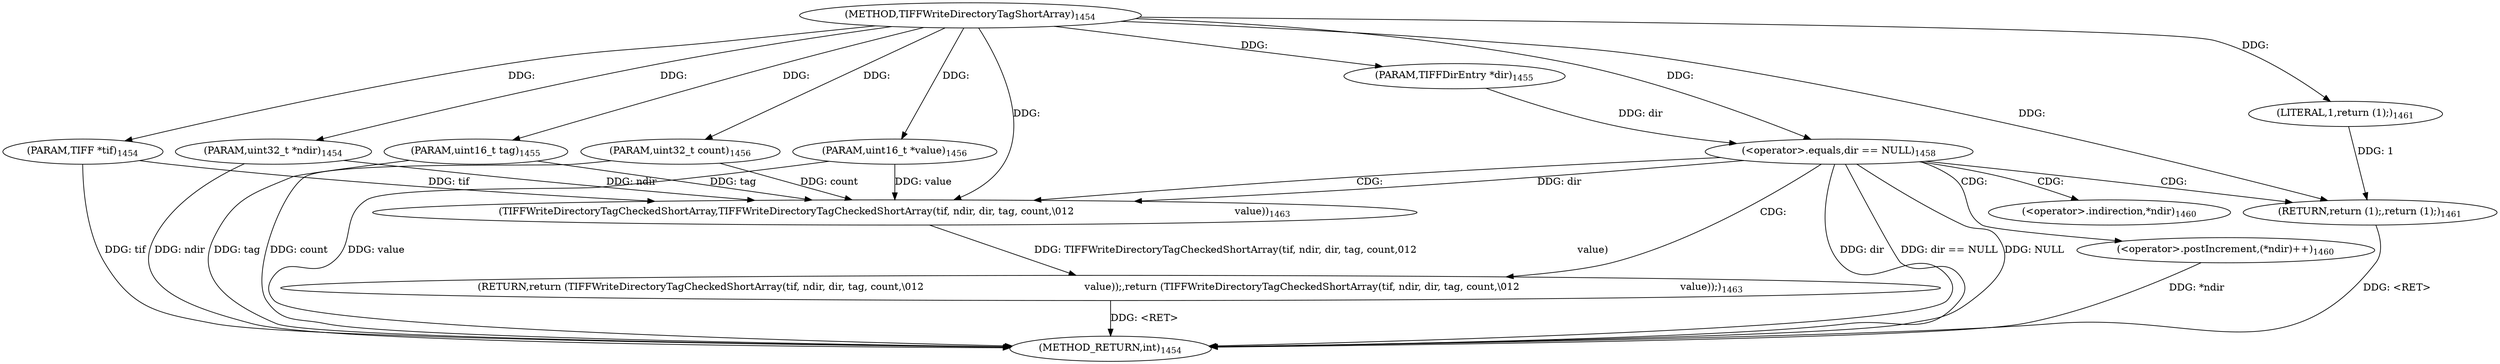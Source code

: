 digraph "TIFFWriteDirectoryTagShortArray" {  
"68026" [label = <(METHOD,TIFFWriteDirectoryTagShortArray)<SUB>1454</SUB>> ]
"68052" [label = <(METHOD_RETURN,int)<SUB>1454</SUB>> ]
"68027" [label = <(PARAM,TIFF *tif)<SUB>1454</SUB>> ]
"68028" [label = <(PARAM,uint32_t *ndir)<SUB>1454</SUB>> ]
"68029" [label = <(PARAM,TIFFDirEntry *dir)<SUB>1455</SUB>> ]
"68030" [label = <(PARAM,uint16_t tag)<SUB>1455</SUB>> ]
"68031" [label = <(PARAM,uint32_t count)<SUB>1456</SUB>> ]
"68032" [label = <(PARAM,uint16_t *value)<SUB>1456</SUB>> ]
"68044" [label = <(RETURN,return (TIFFWriteDirectoryTagCheckedShortArray(tif, ndir, dir, tag, count,\012                                                   value));,return (TIFFWriteDirectoryTagCheckedShortArray(tif, ndir, dir, tag, count,\012                                                   value));)<SUB>1463</SUB>> ]
"68035" [label = <(&lt;operator&gt;.equals,dir == NULL)<SUB>1458</SUB>> ]
"68045" [label = <(TIFFWriteDirectoryTagCheckedShortArray,TIFFWriteDirectoryTagCheckedShortArray(tif, ndir, dir, tag, count,\012                                                   value))<SUB>1463</SUB>> ]
"68039" [label = <(&lt;operator&gt;.postIncrement,(*ndir)++)<SUB>1460</SUB>> ]
"68042" [label = <(RETURN,return (1);,return (1);)<SUB>1461</SUB>> ]
"68043" [label = <(LITERAL,1,return (1);)<SUB>1461</SUB>> ]
"68040" [label = <(&lt;operator&gt;.indirection,*ndir)<SUB>1460</SUB>> ]
  "68042" -> "68052"  [ label = "DDG: &lt;RET&gt;"] 
  "68044" -> "68052"  [ label = "DDG: &lt;RET&gt;"] 
  "68027" -> "68052"  [ label = "DDG: tif"] 
  "68028" -> "68052"  [ label = "DDG: ndir"] 
  "68030" -> "68052"  [ label = "DDG: tag"] 
  "68031" -> "68052"  [ label = "DDG: count"] 
  "68032" -> "68052"  [ label = "DDG: value"] 
  "68035" -> "68052"  [ label = "DDG: dir"] 
  "68035" -> "68052"  [ label = "DDG: dir == NULL"] 
  "68039" -> "68052"  [ label = "DDG: *ndir"] 
  "68035" -> "68052"  [ label = "DDG: NULL"] 
  "68026" -> "68027"  [ label = "DDG: "] 
  "68026" -> "68028"  [ label = "DDG: "] 
  "68026" -> "68029"  [ label = "DDG: "] 
  "68026" -> "68030"  [ label = "DDG: "] 
  "68026" -> "68031"  [ label = "DDG: "] 
  "68026" -> "68032"  [ label = "DDG: "] 
  "68045" -> "68044"  [ label = "DDG: TIFFWriteDirectoryTagCheckedShortArray(tif, ndir, dir, tag, count,\012                                                   value)"] 
  "68029" -> "68035"  [ label = "DDG: dir"] 
  "68026" -> "68035"  [ label = "DDG: "] 
  "68043" -> "68042"  [ label = "DDG: 1"] 
  "68026" -> "68042"  [ label = "DDG: "] 
  "68027" -> "68045"  [ label = "DDG: tif"] 
  "68026" -> "68045"  [ label = "DDG: "] 
  "68028" -> "68045"  [ label = "DDG: ndir"] 
  "68035" -> "68045"  [ label = "DDG: dir"] 
  "68030" -> "68045"  [ label = "DDG: tag"] 
  "68031" -> "68045"  [ label = "DDG: count"] 
  "68032" -> "68045"  [ label = "DDG: value"] 
  "68026" -> "68043"  [ label = "DDG: "] 
  "68035" -> "68044"  [ label = "CDG: "] 
  "68035" -> "68045"  [ label = "CDG: "] 
  "68035" -> "68039"  [ label = "CDG: "] 
  "68035" -> "68042"  [ label = "CDG: "] 
  "68035" -> "68040"  [ label = "CDG: "] 
}
